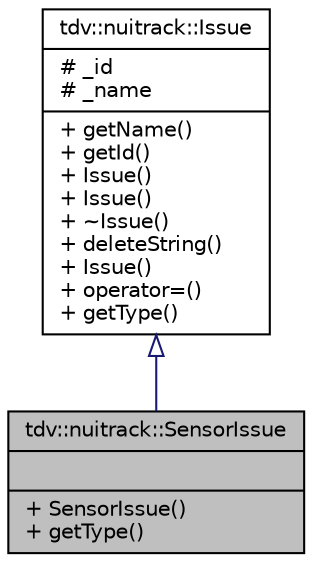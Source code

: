 digraph "tdv::nuitrack::SensorIssue"
{
  edge [fontname="Helvetica",fontsize="10",labelfontname="Helvetica",labelfontsize="10"];
  node [fontname="Helvetica",fontsize="10",shape=record];
  Node1 [label="{tdv::nuitrack::SensorIssue\n||+ SensorIssue()\l+ getType()\l}",height=0.2,width=0.4,color="black", fillcolor="grey75", style="filled" fontcolor="black"];
  Node2 -> Node1 [dir="back",color="midnightblue",fontsize="10",style="solid",arrowtail="onormal",fontname="Helvetica"];
  Node2 [label="{tdv::nuitrack::Issue\n|# _id\l# _name\l|+ getName()\l+ getId()\l+ Issue()\l+ Issue()\l+ ~Issue()\l+ deleteString()\l+ Issue()\l+ operator=()\l+ getType()\l}",height=0.2,width=0.4,color="black", fillcolor="white", style="filled",URL="$classtdv_1_1nuitrack_1_1Issue.html",tooltip="Stores general information about a issue. "];
}
